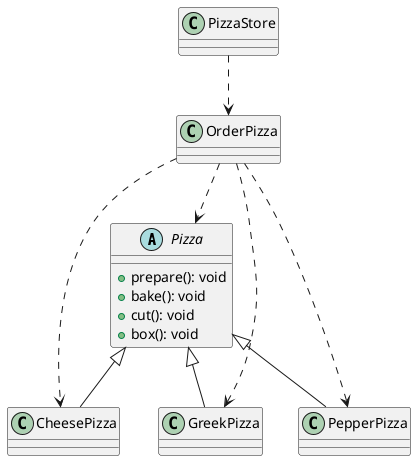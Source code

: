 @startuml

abstract class Pizza
Pizza : +prepare(): void
Pizza : +bake(): void
Pizza : +cut(): void
Pizza : +box(): void

class CheesePizza
class GreekPizza
class PepperPizza
class OrderPizza
class PizzaStore

Pizza <|-- CheesePizza
Pizza <|-- GreekPizza
Pizza <|-- PepperPizza
OrderPizza ..> Pizza
OrderPizza ..> CheesePizza
OrderPizza ..> PepperPizza
OrderPizza ..> GreekPizza
PizzaStore ..> OrderPizza

@enduml